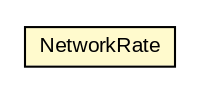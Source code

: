#!/usr/local/bin/dot
#
# Class diagram 
# Generated by UMLGraph version R5_6-24-gf6e263 (http://www.umlgraph.org/)
#

digraph G {
	edge [fontname="arial",fontsize=10,labelfontname="arial",labelfontsize=10];
	node [fontname="arial",fontsize=10,shape=plaintext];
	nodesep=0.25;
	ranksep=0.5;
	// org.miloss.fgsms.osagent.Ifconfig.NetworkRate
	c695251 [label=<<table title="org.miloss.fgsms.osagent.Ifconfig.NetworkRate" border="0" cellborder="1" cellspacing="0" cellpadding="2" port="p" bgcolor="lemonChiffon" href="./Ifconfig.NetworkRate.html">
		<tr><td><table border="0" cellspacing="0" cellpadding="1">
<tr><td align="center" balign="center"> NetworkRate </td></tr>
		</table></td></tr>
		</table>>, URL="./Ifconfig.NetworkRate.html", fontname="arial", fontcolor="black", fontsize=10.0];
}

